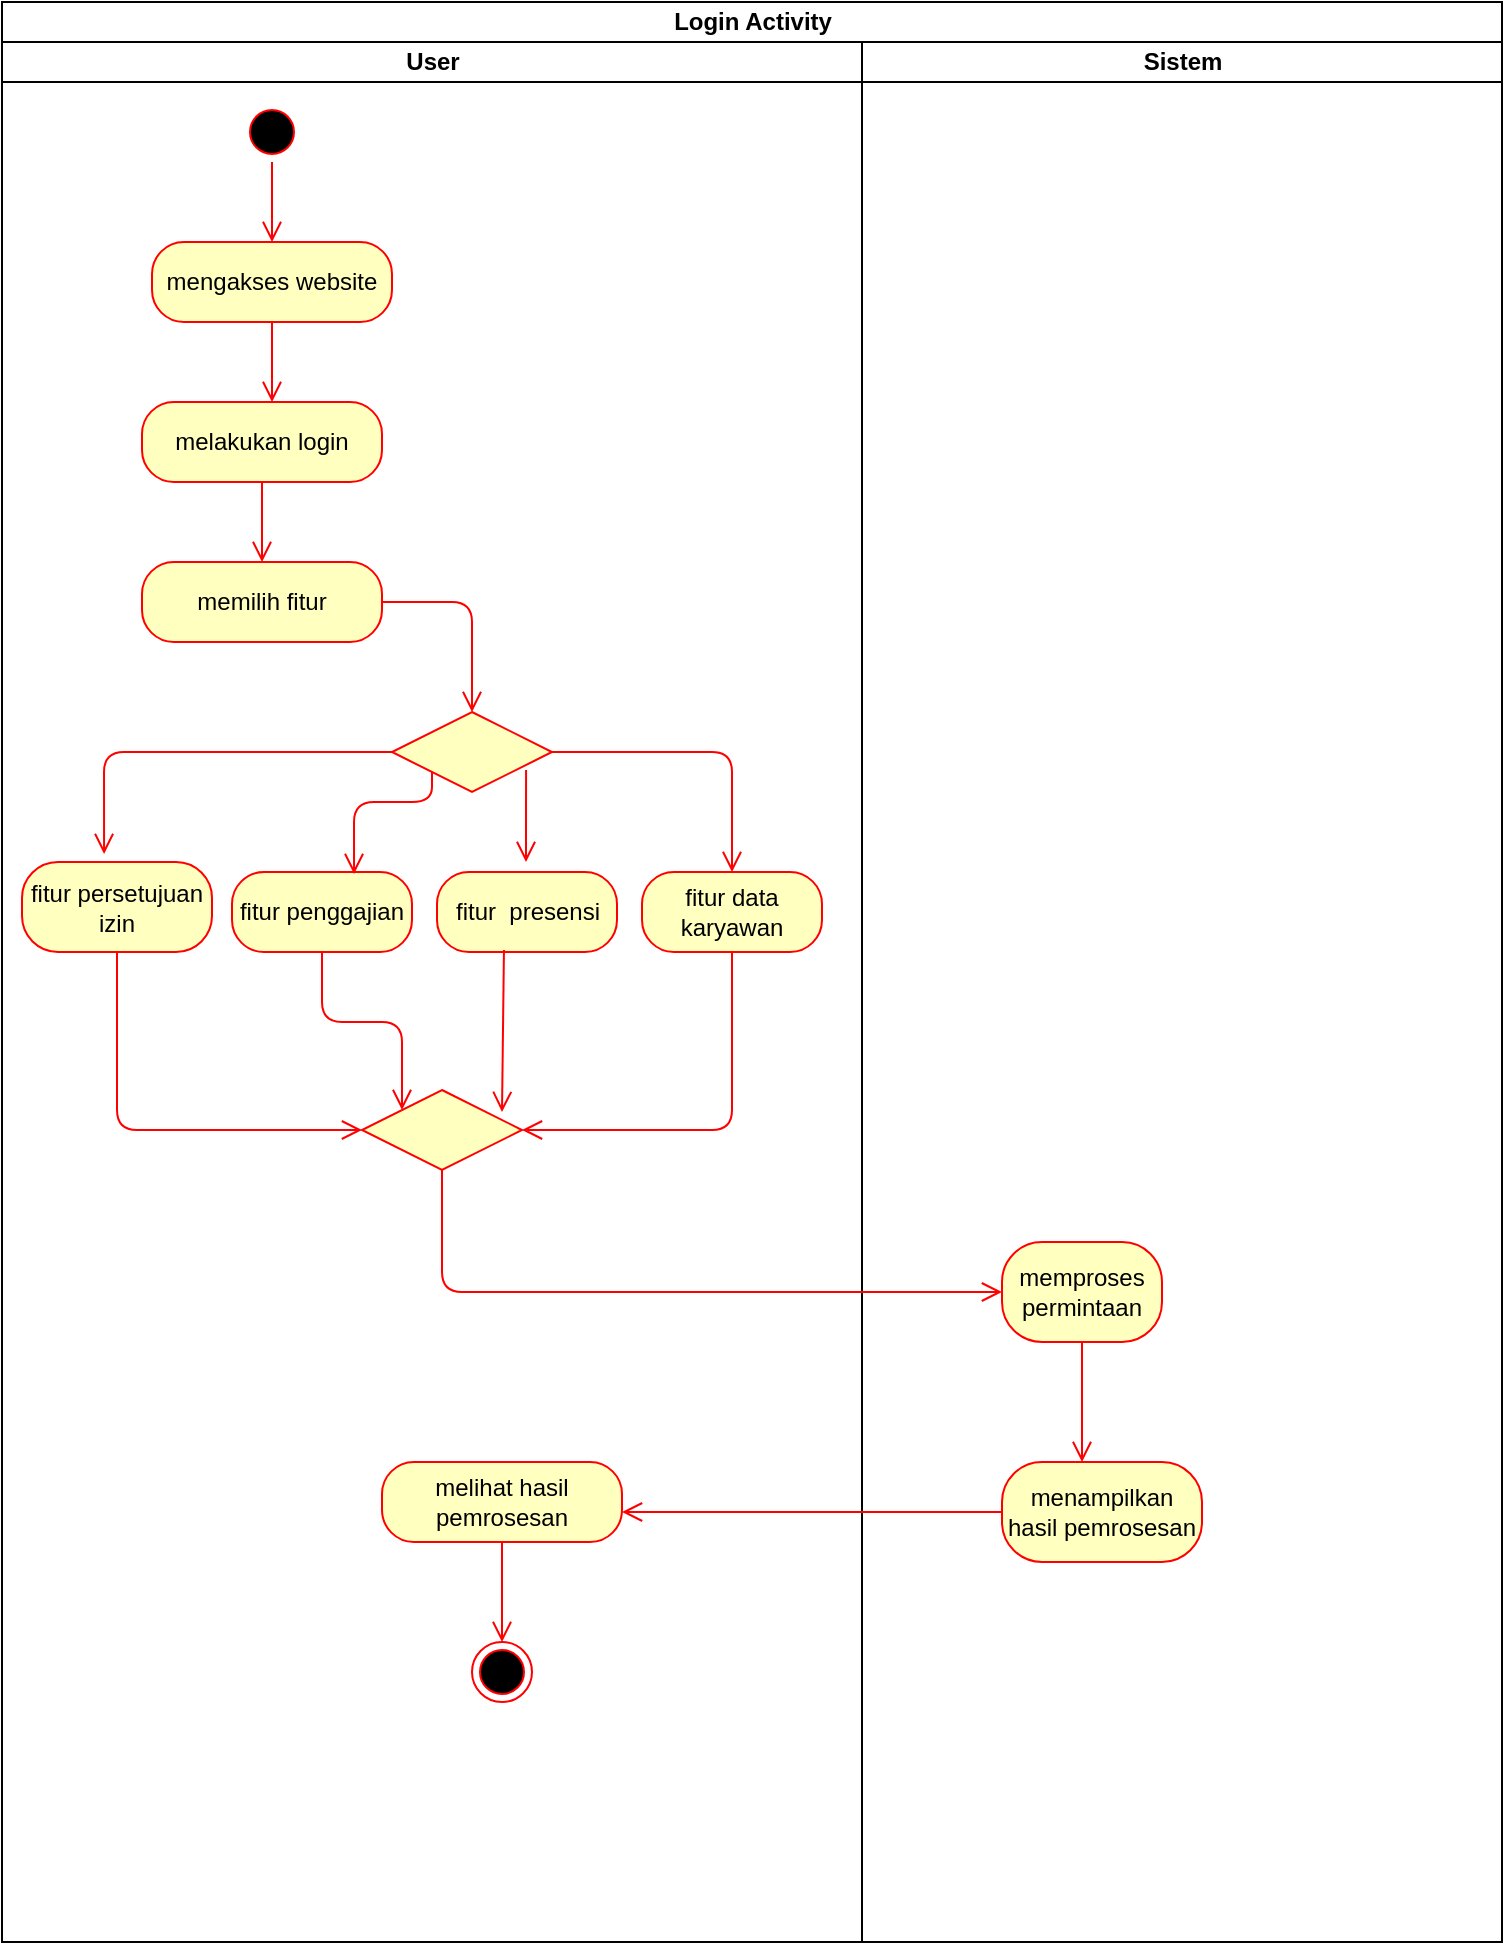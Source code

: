 <mxfile version="10.9.8" type="device"><diagram id="daq8eiLRoNK0rg7QigqB" name="Page-1"><mxGraphModel dx="868" dy="435" grid="1" gridSize="10" guides="1" tooltips="1" connect="1" arrows="1" fold="1" page="1" pageScale="1" pageWidth="827" pageHeight="1169" math="0" shadow="0"><root><mxCell id="0"/><mxCell id="1" parent="0"/><mxCell id="wMrzQ9i5Yjg6TsxoMLH2-11" value="Login Activity" style="swimlane;html=1;childLayout=stackLayout;resizeParent=1;resizeParentMax=0;startSize=20;" parent="1" vertex="1"><mxGeometry x="80" y="40" width="750" height="970" as="geometry"/></mxCell><mxCell id="wMrzQ9i5Yjg6TsxoMLH2-12" value="User" style="swimlane;html=1;startSize=20;" parent="wMrzQ9i5Yjg6TsxoMLH2-11" vertex="1"><mxGeometry y="20" width="430" height="950" as="geometry"/></mxCell><mxCell id="wMrzQ9i5Yjg6TsxoMLH2-16" value="" style="ellipse;html=1;shape=startState;fillColor=#000000;strokeColor=#ff0000;" parent="wMrzQ9i5Yjg6TsxoMLH2-12" vertex="1"><mxGeometry x="120" y="30" width="30" height="30" as="geometry"/></mxCell><mxCell id="wMrzQ9i5Yjg6TsxoMLH2-17" value="" style="edgeStyle=orthogonalEdgeStyle;html=1;verticalAlign=bottom;endArrow=open;endSize=8;strokeColor=#ff0000;" parent="wMrzQ9i5Yjg6TsxoMLH2-12" source="wMrzQ9i5Yjg6TsxoMLH2-16" edge="1"><mxGeometry relative="1" as="geometry"><mxPoint x="135" y="100" as="targetPoint"/></mxGeometry></mxCell><mxCell id="wMrzQ9i5Yjg6TsxoMLH2-21" value="mengakses website" style="rounded=1;whiteSpace=wrap;html=1;arcSize=40;fontColor=#000000;fillColor=#ffffc0;strokeColor=#ff0000;" parent="wMrzQ9i5Yjg6TsxoMLH2-12" vertex="1"><mxGeometry x="75" y="100" width="120" height="40" as="geometry"/></mxCell><mxCell id="wMrzQ9i5Yjg6TsxoMLH2-22" value="" style="edgeStyle=orthogonalEdgeStyle;html=1;verticalAlign=bottom;endArrow=open;endSize=8;strokeColor=#ff0000;" parent="wMrzQ9i5Yjg6TsxoMLH2-12" source="wMrzQ9i5Yjg6TsxoMLH2-21" edge="1"><mxGeometry relative="1" as="geometry"><mxPoint x="135" y="180" as="targetPoint"/></mxGeometry></mxCell><mxCell id="wMrzQ9i5Yjg6TsxoMLH2-23" value="melakukan login" style="rounded=1;whiteSpace=wrap;html=1;arcSize=40;fontColor=#000000;fillColor=#ffffc0;strokeColor=#ff0000;" parent="wMrzQ9i5Yjg6TsxoMLH2-12" vertex="1"><mxGeometry x="70" y="180" width="120" height="40" as="geometry"/></mxCell><mxCell id="wMrzQ9i5Yjg6TsxoMLH2-24" value="" style="edgeStyle=orthogonalEdgeStyle;html=1;verticalAlign=bottom;endArrow=open;endSize=8;strokeColor=#ff0000;" parent="wMrzQ9i5Yjg6TsxoMLH2-12" source="wMrzQ9i5Yjg6TsxoMLH2-23" edge="1"><mxGeometry relative="1" as="geometry"><mxPoint x="130" y="260" as="targetPoint"/></mxGeometry></mxCell><mxCell id="wMrzQ9i5Yjg6TsxoMLH2-25" value="memilih fitur" style="rounded=1;whiteSpace=wrap;html=1;arcSize=40;fontColor=#000000;fillColor=#ffffc0;strokeColor=#ff0000;" parent="wMrzQ9i5Yjg6TsxoMLH2-12" vertex="1"><mxGeometry x="70" y="260" width="120" height="40" as="geometry"/></mxCell><mxCell id="5STbG5gWK6D0fO9AlyWm-1" value="fitur data karyawan" style="rounded=1;whiteSpace=wrap;html=1;arcSize=40;fontColor=#000000;fillColor=#ffffc0;strokeColor=#ff0000;" vertex="1" parent="wMrzQ9i5Yjg6TsxoMLH2-12"><mxGeometry x="320" y="415" width="90" height="40" as="geometry"/></mxCell><mxCell id="5STbG5gWK6D0fO9AlyWm-2" value="" style="edgeStyle=orthogonalEdgeStyle;html=1;verticalAlign=bottom;endArrow=open;endSize=8;strokeColor=#ff0000;entryX=1;entryY=0.5;entryDx=0;entryDy=0;" edge="1" source="5STbG5gWK6D0fO9AlyWm-1" parent="wMrzQ9i5Yjg6TsxoMLH2-12" target="5STbG5gWK6D0fO9AlyWm-17"><mxGeometry relative="1" as="geometry"><mxPoint x="340" y="520" as="targetPoint"/><Array as="points"><mxPoint x="365" y="544"/></Array></mxGeometry></mxCell><mxCell id="5STbG5gWK6D0fO9AlyWm-3" value="fitur&amp;nbsp; presensi" style="rounded=1;whiteSpace=wrap;html=1;arcSize=40;fontColor=#000000;fillColor=#ffffc0;strokeColor=#ff0000;" vertex="1" parent="wMrzQ9i5Yjg6TsxoMLH2-12"><mxGeometry x="217.5" y="415" width="90" height="40" as="geometry"/></mxCell><mxCell id="5STbG5gWK6D0fO9AlyWm-4" value="" style="edgeStyle=orthogonalEdgeStyle;html=1;verticalAlign=bottom;endArrow=open;endSize=8;strokeColor=#ff0000;entryX=0.875;entryY=0.275;entryDx=0;entryDy=0;entryPerimeter=0;exitX=0.372;exitY=0.975;exitDx=0;exitDy=0;exitPerimeter=0;" edge="1" source="5STbG5gWK6D0fO9AlyWm-3" parent="wMrzQ9i5Yjg6TsxoMLH2-12" target="5STbG5gWK6D0fO9AlyWm-17"><mxGeometry relative="1" as="geometry"><mxPoint x="250" y="510" as="targetPoint"/><Array as="points"><mxPoint x="250" y="454"/></Array></mxGeometry></mxCell><mxCell id="5STbG5gWK6D0fO9AlyWm-5" value="fitur penggajian" style="rounded=1;whiteSpace=wrap;html=1;arcSize=40;fontColor=#000000;fillColor=#ffffc0;strokeColor=#ff0000;" vertex="1" parent="wMrzQ9i5Yjg6TsxoMLH2-12"><mxGeometry x="115" y="415" width="90" height="40" as="geometry"/></mxCell><mxCell id="5STbG5gWK6D0fO9AlyWm-6" value="" style="edgeStyle=orthogonalEdgeStyle;html=1;verticalAlign=bottom;endArrow=open;endSize=8;strokeColor=#ff0000;entryX=0;entryY=0;entryDx=0;entryDy=0;" edge="1" source="5STbG5gWK6D0fO9AlyWm-5" parent="wMrzQ9i5Yjg6TsxoMLH2-12" target="5STbG5gWK6D0fO9AlyWm-17"><mxGeometry relative="1" as="geometry"><mxPoint x="150" y="520" as="targetPoint"/><Array as="points"><mxPoint x="160" y="490"/><mxPoint x="200" y="490"/></Array></mxGeometry></mxCell><mxCell id="5STbG5gWK6D0fO9AlyWm-7" value="fitur persetujuan izin" style="rounded=1;whiteSpace=wrap;html=1;arcSize=40;fontColor=#000000;fillColor=#ffffc0;strokeColor=#ff0000;" vertex="1" parent="wMrzQ9i5Yjg6TsxoMLH2-12"><mxGeometry x="10" y="410" width="95" height="45" as="geometry"/></mxCell><mxCell id="5STbG5gWK6D0fO9AlyWm-8" value="" style="edgeStyle=orthogonalEdgeStyle;html=1;verticalAlign=bottom;endArrow=open;endSize=8;strokeColor=#ff0000;entryX=0;entryY=0.5;entryDx=0;entryDy=0;" edge="1" source="5STbG5gWK6D0fO9AlyWm-7" parent="wMrzQ9i5Yjg6TsxoMLH2-12" target="5STbG5gWK6D0fO9AlyWm-17"><mxGeometry relative="1" as="geometry"><mxPoint x="85" y="545" as="targetPoint"/><Array as="points"><mxPoint x="58" y="544"/></Array></mxGeometry></mxCell><mxCell id="5STbG5gWK6D0fO9AlyWm-11" value="" style="rhombus;whiteSpace=wrap;html=1;fillColor=#ffffc0;strokeColor=#ff0000;" vertex="1" parent="wMrzQ9i5Yjg6TsxoMLH2-12"><mxGeometry x="195" y="335" width="80" height="40" as="geometry"/></mxCell><mxCell id="5STbG5gWK6D0fO9AlyWm-12" value="" style="edgeStyle=orthogonalEdgeStyle;html=1;align=left;verticalAlign=bottom;endArrow=open;endSize=8;strokeColor=#ff0000;" edge="1" source="5STbG5gWK6D0fO9AlyWm-11" parent="wMrzQ9i5Yjg6TsxoMLH2-12" target="5STbG5gWK6D0fO9AlyWm-1"><mxGeometry x="-1" relative="1" as="geometry"><mxPoint x="355" y="335" as="targetPoint"/></mxGeometry></mxCell><mxCell id="5STbG5gWK6D0fO9AlyWm-13" value="" style="edgeStyle=orthogonalEdgeStyle;html=1;align=left;verticalAlign=top;endArrow=open;endSize=8;strokeColor=#ff0000;entryX=0.432;entryY=-0.089;entryDx=0;entryDy=0;entryPerimeter=0;" edge="1" source="5STbG5gWK6D0fO9AlyWm-11" parent="wMrzQ9i5Yjg6TsxoMLH2-12" target="5STbG5gWK6D0fO9AlyWm-7"><mxGeometry x="-1" relative="1" as="geometry"><mxPoint x="215" y="415" as="targetPoint"/></mxGeometry></mxCell><mxCell id="wMrzQ9i5Yjg6TsxoMLH2-26" value="" style="edgeStyle=orthogonalEdgeStyle;html=1;verticalAlign=bottom;endArrow=open;endSize=8;strokeColor=#ff0000;entryX=0.5;entryY=0;entryDx=0;entryDy=0;" parent="wMrzQ9i5Yjg6TsxoMLH2-12" source="wMrzQ9i5Yjg6TsxoMLH2-25" target="5STbG5gWK6D0fO9AlyWm-11" edge="1"><mxGeometry relative="1" as="geometry"><mxPoint x="530" y="318" as="targetPoint"/></mxGeometry></mxCell><mxCell id="5STbG5gWK6D0fO9AlyWm-15" value="" style="edgeStyle=orthogonalEdgeStyle;html=1;align=left;verticalAlign=bottom;endArrow=open;endSize=8;strokeColor=#ff0000;exitX=0;exitY=1;exitDx=0;exitDy=0;entryX=0.678;entryY=0.025;entryDx=0;entryDy=0;entryPerimeter=0;" edge="1" parent="wMrzQ9i5Yjg6TsxoMLH2-12" source="5STbG5gWK6D0fO9AlyWm-11" target="5STbG5gWK6D0fO9AlyWm-5"><mxGeometry x="-1" relative="1" as="geometry"><mxPoint x="149.5" y="421" as="targetPoint"/><mxPoint x="149.5" y="375" as="sourcePoint"/><Array as="points"><mxPoint x="215" y="380"/><mxPoint x="176" y="380"/></Array></mxGeometry></mxCell><mxCell id="5STbG5gWK6D0fO9AlyWm-17" value="" style="rhombus;whiteSpace=wrap;html=1;fillColor=#ffffc0;strokeColor=#ff0000;" vertex="1" parent="wMrzQ9i5Yjg6TsxoMLH2-12"><mxGeometry x="180" y="524" width="80" height="40" as="geometry"/></mxCell><mxCell id="5STbG5gWK6D0fO9AlyWm-24" value="melihat hasil pemrosesan" style="rounded=1;whiteSpace=wrap;html=1;arcSize=40;fontColor=#000000;fillColor=#ffffc0;strokeColor=#ff0000;" vertex="1" parent="wMrzQ9i5Yjg6TsxoMLH2-12"><mxGeometry x="190" y="710" width="120" height="40" as="geometry"/></mxCell><mxCell id="5STbG5gWK6D0fO9AlyWm-25" value="" style="edgeStyle=orthogonalEdgeStyle;html=1;verticalAlign=bottom;endArrow=open;endSize=8;strokeColor=#ff0000;" edge="1" source="5STbG5gWK6D0fO9AlyWm-24" parent="wMrzQ9i5Yjg6TsxoMLH2-12"><mxGeometry relative="1" as="geometry"><mxPoint x="250" y="800" as="targetPoint"/></mxGeometry></mxCell><mxCell id="5STbG5gWK6D0fO9AlyWm-27" value="" style="ellipse;html=1;shape=endState;fillColor=#000000;strokeColor=#ff0000;" vertex="1" parent="wMrzQ9i5Yjg6TsxoMLH2-12"><mxGeometry x="235" y="800" width="30" height="30" as="geometry"/></mxCell><mxCell id="wMrzQ9i5Yjg6TsxoMLH2-13" value="Sistem" style="swimlane;html=1;startSize=20;" parent="wMrzQ9i5Yjg6TsxoMLH2-11" vertex="1"><mxGeometry x="430" y="20" width="320" height="950" as="geometry"/></mxCell><mxCell id="5STbG5gWK6D0fO9AlyWm-20" value="memproses permintaan" style="rounded=1;whiteSpace=wrap;html=1;arcSize=40;fontColor=#000000;fillColor=#ffffc0;strokeColor=#ff0000;" vertex="1" parent="wMrzQ9i5Yjg6TsxoMLH2-13"><mxGeometry x="70" y="600" width="80" height="50" as="geometry"/></mxCell><mxCell id="5STbG5gWK6D0fO9AlyWm-21" value="" style="edgeStyle=orthogonalEdgeStyle;html=1;verticalAlign=bottom;endArrow=open;endSize=8;strokeColor=#ff0000;entryX=0.4;entryY=0;entryDx=0;entryDy=0;entryPerimeter=0;" edge="1" source="5STbG5gWK6D0fO9AlyWm-20" parent="wMrzQ9i5Yjg6TsxoMLH2-13" target="5STbG5gWK6D0fO9AlyWm-22"><mxGeometry relative="1" as="geometry"><mxPoint x="190" y="710" as="targetPoint"/></mxGeometry></mxCell><mxCell id="5STbG5gWK6D0fO9AlyWm-22" value="menampilkan hasil pemrosesan" style="rounded=1;whiteSpace=wrap;html=1;arcSize=40;fontColor=#000000;fillColor=#ffffc0;strokeColor=#ff0000;" vertex="1" parent="wMrzQ9i5Yjg6TsxoMLH2-13"><mxGeometry x="70" y="710" width="100" height="50" as="geometry"/></mxCell><mxCell id="5STbG5gWK6D0fO9AlyWm-19" value="" style="edgeStyle=orthogonalEdgeStyle;html=1;align=left;verticalAlign=top;endArrow=open;endSize=8;strokeColor=#ff0000;entryX=0;entryY=0.5;entryDx=0;entryDy=0;" edge="1" source="5STbG5gWK6D0fO9AlyWm-17" parent="wMrzQ9i5Yjg6TsxoMLH2-11" target="5STbG5gWK6D0fO9AlyWm-20"><mxGeometry x="-1" relative="1" as="geometry"><mxPoint x="220" y="670" as="targetPoint"/><Array as="points"><mxPoint x="220" y="645"/></Array></mxGeometry></mxCell><mxCell id="5STbG5gWK6D0fO9AlyWm-23" value="" style="edgeStyle=orthogonalEdgeStyle;html=1;verticalAlign=bottom;endArrow=open;endSize=8;strokeColor=#ff0000;" edge="1" source="5STbG5gWK6D0fO9AlyWm-22" parent="wMrzQ9i5Yjg6TsxoMLH2-11"><mxGeometry relative="1" as="geometry"><mxPoint x="310" y="755" as="targetPoint"/></mxGeometry></mxCell><mxCell id="5STbG5gWK6D0fO9AlyWm-14" value="" style="edgeStyle=orthogonalEdgeStyle;html=1;align=left;verticalAlign=bottom;endArrow=open;endSize=8;strokeColor=#ff0000;exitX=0.838;exitY=0.725;exitDx=0;exitDy=0;exitPerimeter=0;" edge="1" parent="1" source="5STbG5gWK6D0fO9AlyWm-11"><mxGeometry x="-1" relative="1" as="geometry"><mxPoint x="342" y="470" as="targetPoint"/><mxPoint x="365" y="425" as="sourcePoint"/></mxGeometry></mxCell></root></mxGraphModel></diagram></mxfile>